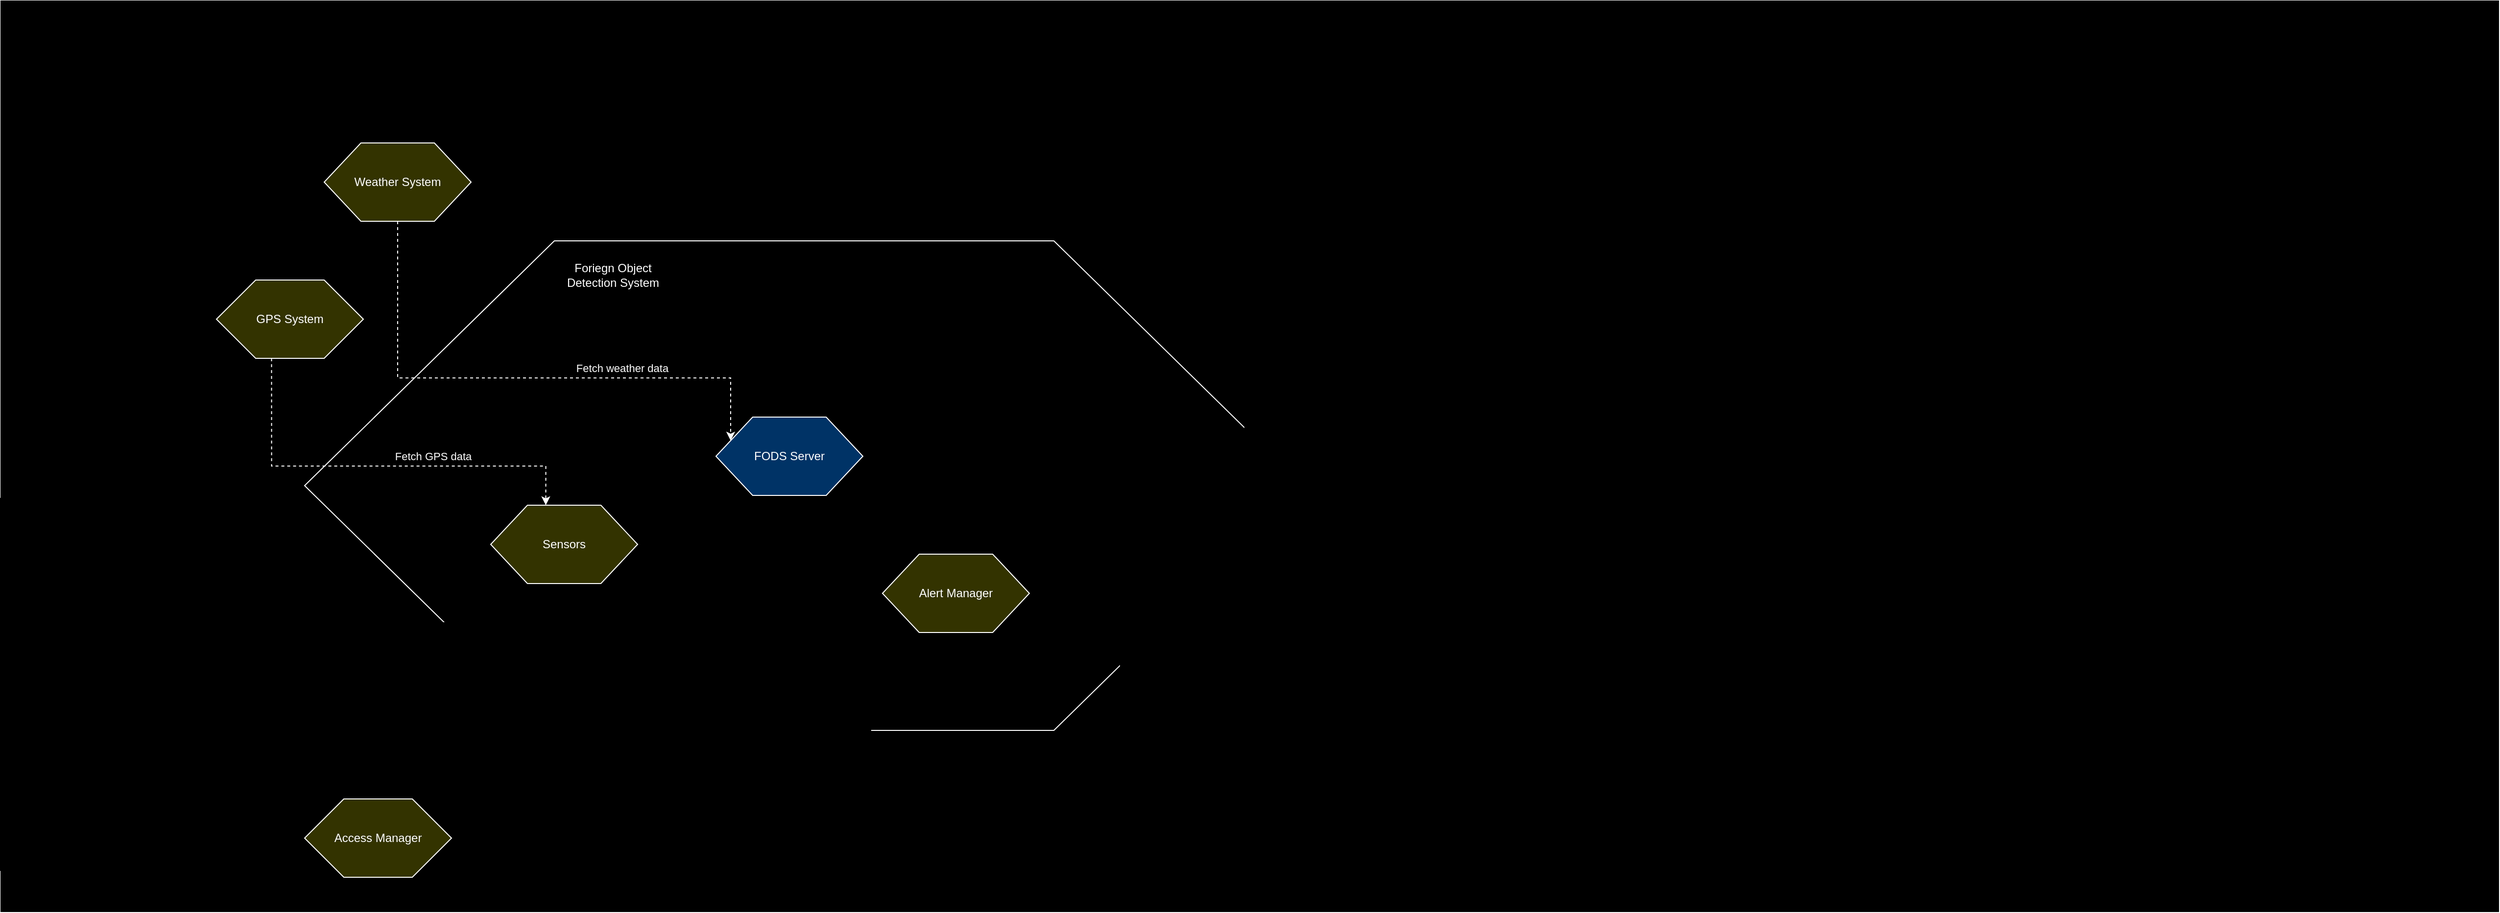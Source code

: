<mxfile version="24.5.4" type="github">
  <diagram name="Page-1" id="4IbC43bdQGUAi5G-6buk">
    <mxGraphModel dx="2284" dy="2003" grid="1" gridSize="10" guides="1" tooltips="1" connect="1" arrows="1" fold="1" page="1" pageScale="1" pageWidth="850" pageHeight="1100" math="0" shadow="0">
      <root>
        <mxCell id="0" />
        <mxCell id="1" parent="0" />
        <mxCell id="6oZyGlmhMjClpvop7lHZ-12" value="" style="html=1;dashed=0;whiteSpace=wrap;fillColor=#000000;" vertex="1" parent="1">
          <mxGeometry x="-410" y="-135" width="2550" height="930" as="geometry" />
        </mxCell>
        <mxCell id="6oZyGlmhMjClpvop7lHZ-1" value="" style="shape=hexagon;perimeter=hexagonPerimeter2;whiteSpace=wrap;html=1;size=0.25;fillColor=#000000;fontColor=#FFFFFF;strokeColor=#FFFFFF;" vertex="1" parent="1">
          <mxGeometry x="-100" y="110" width="1020" height="500" as="geometry" />
        </mxCell>
        <mxCell id="6oZyGlmhMjClpvop7lHZ-3" value="FODS Server" style="shape=hexagon;perimeter=hexagonPerimeter2;whiteSpace=wrap;html=1;size=0.25;fillColor=#003366;fontColor=#FFFFFF;strokeColor=#FFFFFF;" vertex="1" parent="1">
          <mxGeometry x="320" y="290" width="150" height="80" as="geometry" />
        </mxCell>
        <mxCell id="6oZyGlmhMjClpvop7lHZ-4" value="&lt;span style=&quot;color: rgb(255, 255, 255);&quot;&gt;Foriegn Object&lt;/span&gt;&lt;div style=&quot;color: rgb(255, 255, 255);&quot;&gt;Detection System&lt;/div&gt;" style="text;html=1;align=center;verticalAlign=middle;whiteSpace=wrap;rounded=0;" vertex="1" parent="1">
          <mxGeometry x="100" y="130" width="230" height="30" as="geometry" />
        </mxCell>
        <mxCell id="6oZyGlmhMjClpvop7lHZ-5" value="Sensors" style="shape=hexagon;perimeter=hexagonPerimeter2;whiteSpace=wrap;html=1;size=0.25;fillColor=#333300;fontColor=#FFFFFF;strokeColor=#FFFFFF;" vertex="1" parent="1">
          <mxGeometry x="90" y="380" width="150" height="80" as="geometry" />
        </mxCell>
        <mxCell id="6oZyGlmhMjClpvop7lHZ-6" value="Alert Manager" style="shape=hexagon;perimeter=hexagonPerimeter2;whiteSpace=wrap;html=1;size=0.25;fillColor=#333300;fontColor=#FFFFFF;strokeColor=#FFFFFF;" vertex="1" parent="1">
          <mxGeometry x="490" y="430" width="150" height="80" as="geometry" />
        </mxCell>
        <mxCell id="6oZyGlmhMjClpvop7lHZ-13" style="edgeStyle=orthogonalEdgeStyle;rounded=0;orthogonalLoop=1;jettySize=auto;html=1;exitX=0.375;exitY=1;exitDx=0;exitDy=0;entryX=0.375;entryY=0;entryDx=0;entryDy=0;strokeColor=#FFFFFF;dashed=1;" edge="1" parent="1" source="6oZyGlmhMjClpvop7lHZ-7" target="6oZyGlmhMjClpvop7lHZ-5">
          <mxGeometry relative="1" as="geometry">
            <Array as="points">
              <mxPoint x="-134" y="340" />
              <mxPoint x="146" y="340" />
            </Array>
          </mxGeometry>
        </mxCell>
        <mxCell id="6oZyGlmhMjClpvop7lHZ-14" value="Fetch GPS&lt;span style=&quot;background-color: initial;&quot;&gt;&amp;nbsp;data&lt;/span&gt;" style="edgeLabel;html=1;align=center;verticalAlign=middle;resizable=0;points=[];labelBackgroundColor=none;fontColor=#FFFFFF;" vertex="1" connectable="0" parent="6oZyGlmhMjClpvop7lHZ-13">
          <mxGeometry x="-0.11" y="2" relative="1" as="geometry">
            <mxPoint x="83" y="-8" as="offset" />
          </mxGeometry>
        </mxCell>
        <mxCell id="6oZyGlmhMjClpvop7lHZ-7" value="GPS System&lt;span style=&quot;color: rgba(0, 0, 0, 0); font-family: monospace; font-size: 0px; text-align: start; text-wrap: nowrap;&quot;&gt;%3CmxGraphModel%3E%3Croot%3E%3CmxCell%20id%3D%220%22%2F%3E%3CmxCell%20id%3D%221%22%20parent%3D%220%22%2F%3E%3CmxCell%20id%3D%222%22%20value%3D%22Sensors%22%20style%3D%22shape%3Dhexagon%3Bperimeter%3DhexagonPerimeter2%3BwhiteSpace%3Dwrap%3Bhtml%3D1%3Bsize%3D0.25%3BfillColor%3D%23333300%3BfontColor%3D%23FFFFFF%3BstrokeColor%3D%23FFFFFF%3B%22%20vertex%3D%221%22%20parent%3D%221%22%3E%3CmxGeometry%20x%3D%2270%22%20y%3D%22380%22%20width%3D%22150%22%20height%3D%2280%22%20as%3D%22geometry%22%2F%3E%3C%2FmxCell%3E%3C%2Froot%3E%3C%2FmxGraphModel%3E&lt;/span&gt;" style="shape=hexagon;perimeter=hexagonPerimeter2;whiteSpace=wrap;html=1;size=0.267;fillColor=#333300;fontColor=#FFFFFF;strokeColor=#FFFFFF;" vertex="1" parent="1">
          <mxGeometry x="-190" y="150" width="150" height="80" as="geometry" />
        </mxCell>
        <mxCell id="6oZyGlmhMjClpvop7lHZ-8" value="Weather System" style="shape=hexagon;perimeter=hexagonPerimeter2;whiteSpace=wrap;html=1;size=0.25;fillColor=#333300;fontColor=#FFFFFF;strokeColor=#FFFFFF;" vertex="1" parent="1">
          <mxGeometry x="-80" y="10" width="150" height="80" as="geometry" />
        </mxCell>
        <mxCell id="6oZyGlmhMjClpvop7lHZ-9" value="" style="endArrow=classic;html=1;rounded=0;" edge="1" parent="1">
          <mxGeometry width="50" height="50" relative="1" as="geometry">
            <mxPoint x="320" y="490" as="sourcePoint" />
            <mxPoint x="370" y="440" as="targetPoint" />
          </mxGeometry>
        </mxCell>
        <mxCell id="6oZyGlmhMjClpvop7lHZ-15" style="edgeStyle=orthogonalEdgeStyle;rounded=0;orthogonalLoop=1;jettySize=auto;html=1;exitX=0.5;exitY=1;exitDx=0;exitDy=0;strokeColor=#FFFFFF;dashed=1;entryX=0;entryY=0.25;entryDx=0;entryDy=0;" edge="1" parent="1" source="6oZyGlmhMjClpvop7lHZ-8" target="6oZyGlmhMjClpvop7lHZ-3">
          <mxGeometry relative="1" as="geometry">
            <mxPoint x="-124" y="240" as="sourcePoint" />
            <mxPoint x="156" y="390" as="targetPoint" />
            <Array as="points">
              <mxPoint x="-5" y="250" />
              <mxPoint x="335" y="250" />
            </Array>
          </mxGeometry>
        </mxCell>
        <mxCell id="6oZyGlmhMjClpvop7lHZ-16" value="Fetch weather&lt;span style=&quot;background-color: initial;&quot;&gt;&amp;nbsp;data&lt;/span&gt;" style="edgeLabel;html=1;align=center;verticalAlign=middle;resizable=0;points=[];labelBackgroundColor=none;fontColor=#FFFFFF;" vertex="1" connectable="0" parent="6oZyGlmhMjClpvop7lHZ-15">
          <mxGeometry x="-0.11" y="2" relative="1" as="geometry">
            <mxPoint x="138" y="-8" as="offset" />
          </mxGeometry>
        </mxCell>
        <mxCell id="6oZyGlmhMjClpvop7lHZ-17" value="Access Manager" style="shape=hexagon;perimeter=hexagonPerimeter2;whiteSpace=wrap;html=1;size=0.267;fillColor=#333300;fontColor=#FFFFFF;strokeColor=#FFFFFF;" vertex="1" parent="1">
          <mxGeometry x="-100" y="680" width="150" height="80" as="geometry" />
        </mxCell>
      </root>
    </mxGraphModel>
  </diagram>
</mxfile>
